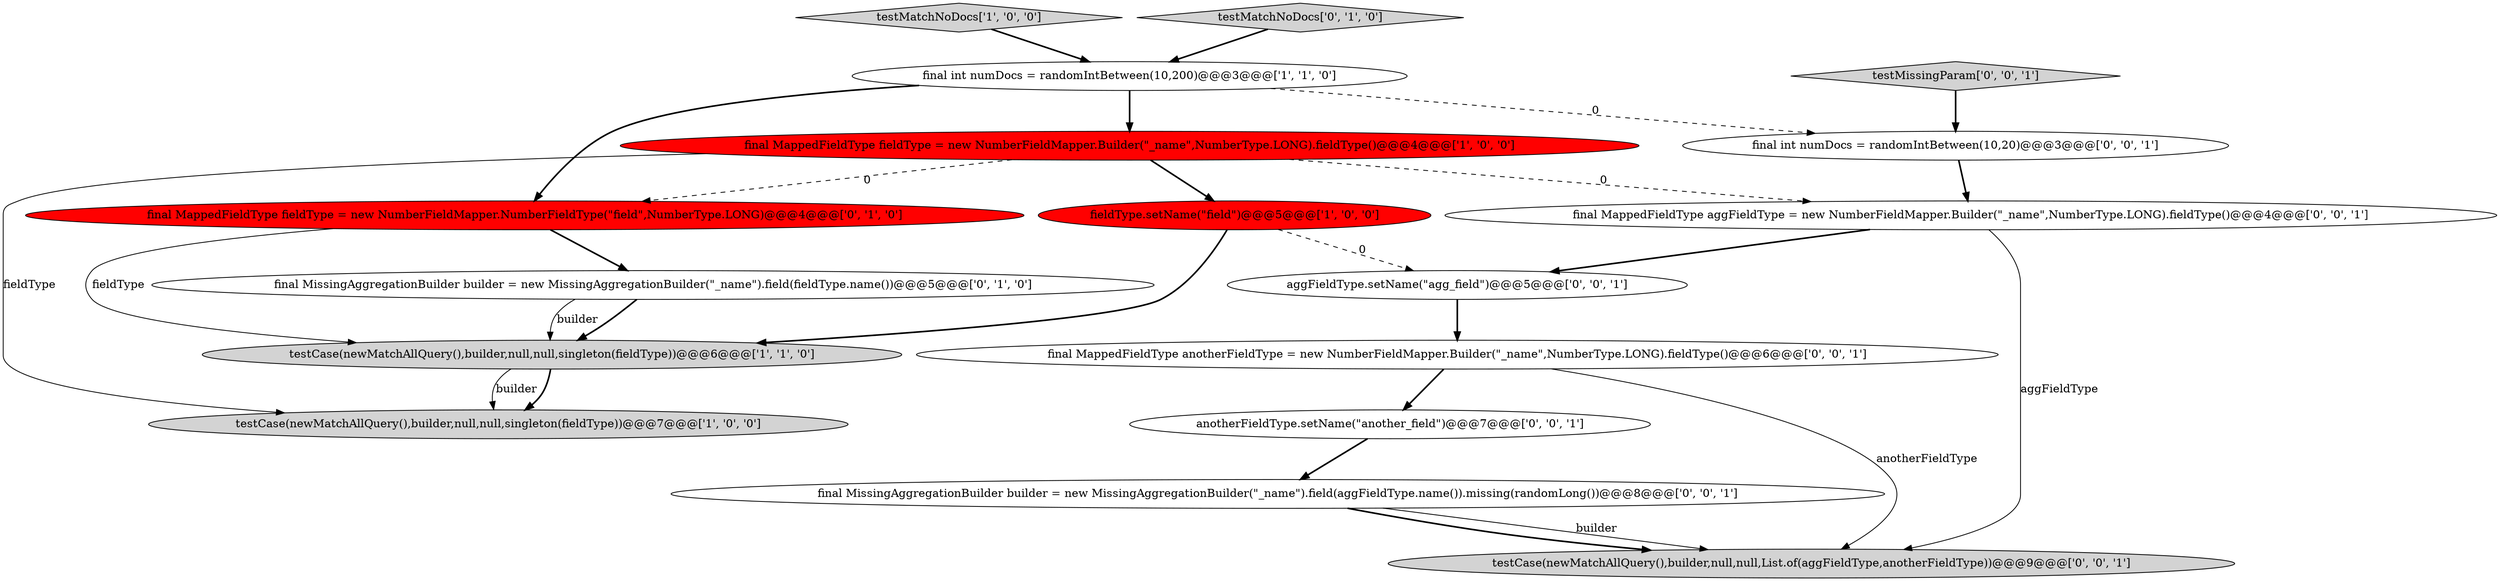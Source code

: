 digraph {
14 [style = filled, label = "final MappedFieldType aggFieldType = new NumberFieldMapper.Builder(\"_name\",NumberType.LONG).fieldType()@@@4@@@['0', '0', '1']", fillcolor = white, shape = ellipse image = "AAA0AAABBB3BBB"];
10 [style = filled, label = "final MappedFieldType anotherFieldType = new NumberFieldMapper.Builder(\"_name\",NumberType.LONG).fieldType()@@@6@@@['0', '0', '1']", fillcolor = white, shape = ellipse image = "AAA0AAABBB3BBB"];
8 [style = filled, label = "final MappedFieldType fieldType = new NumberFieldMapper.NumberFieldType(\"field\",NumberType.LONG)@@@4@@@['0', '1', '0']", fillcolor = red, shape = ellipse image = "AAA1AAABBB2BBB"];
13 [style = filled, label = "testMissingParam['0', '0', '1']", fillcolor = lightgray, shape = diamond image = "AAA0AAABBB3BBB"];
0 [style = filled, label = "testCase(newMatchAllQuery(),builder,null,null,singleton(fieldType))@@@6@@@['1', '1', '0']", fillcolor = lightgray, shape = ellipse image = "AAA0AAABBB1BBB"];
2 [style = filled, label = "testMatchNoDocs['1', '0', '0']", fillcolor = lightgray, shape = diamond image = "AAA0AAABBB1BBB"];
3 [style = filled, label = "final int numDocs = randomIntBetween(10,200)@@@3@@@['1', '1', '0']", fillcolor = white, shape = ellipse image = "AAA0AAABBB1BBB"];
5 [style = filled, label = "final MappedFieldType fieldType = new NumberFieldMapper.Builder(\"_name\",NumberType.LONG).fieldType()@@@4@@@['1', '0', '0']", fillcolor = red, shape = ellipse image = "AAA1AAABBB1BBB"];
4 [style = filled, label = "fieldType.setName(\"field\")@@@5@@@['1', '0', '0']", fillcolor = red, shape = ellipse image = "AAA1AAABBB1BBB"];
7 [style = filled, label = "testMatchNoDocs['0', '1', '0']", fillcolor = lightgray, shape = diamond image = "AAA0AAABBB2BBB"];
11 [style = filled, label = "aggFieldType.setName(\"agg_field\")@@@5@@@['0', '0', '1']", fillcolor = white, shape = ellipse image = "AAA0AAABBB3BBB"];
6 [style = filled, label = "final MissingAggregationBuilder builder = new MissingAggregationBuilder(\"_name\").field(fieldType.name())@@@5@@@['0', '1', '0']", fillcolor = white, shape = ellipse image = "AAA0AAABBB2BBB"];
16 [style = filled, label = "final int numDocs = randomIntBetween(10,20)@@@3@@@['0', '0', '1']", fillcolor = white, shape = ellipse image = "AAA0AAABBB3BBB"];
12 [style = filled, label = "anotherFieldType.setName(\"another_field\")@@@7@@@['0', '0', '1']", fillcolor = white, shape = ellipse image = "AAA0AAABBB3BBB"];
15 [style = filled, label = "final MissingAggregationBuilder builder = new MissingAggregationBuilder(\"_name\").field(aggFieldType.name()).missing(randomLong())@@@8@@@['0', '0', '1']", fillcolor = white, shape = ellipse image = "AAA0AAABBB3BBB"];
1 [style = filled, label = "testCase(newMatchAllQuery(),builder,null,null,singleton(fieldType))@@@7@@@['1', '0', '0']", fillcolor = lightgray, shape = ellipse image = "AAA0AAABBB1BBB"];
9 [style = filled, label = "testCase(newMatchAllQuery(),builder,null,null,List.of(aggFieldType,anotherFieldType))@@@9@@@['0', '0', '1']", fillcolor = lightgray, shape = ellipse image = "AAA0AAABBB3BBB"];
5->14 [style = dashed, label="0"];
2->3 [style = bold, label=""];
12->15 [style = bold, label=""];
14->9 [style = solid, label="aggFieldType"];
8->6 [style = bold, label=""];
6->0 [style = bold, label=""];
13->16 [style = bold, label=""];
15->9 [style = solid, label="builder"];
7->3 [style = bold, label=""];
4->0 [style = bold, label=""];
8->0 [style = solid, label="fieldType"];
10->9 [style = solid, label="anotherFieldType"];
3->5 [style = bold, label=""];
11->10 [style = bold, label=""];
10->12 [style = bold, label=""];
0->1 [style = bold, label=""];
3->8 [style = bold, label=""];
15->9 [style = bold, label=""];
5->4 [style = bold, label=""];
6->0 [style = solid, label="builder"];
5->8 [style = dashed, label="0"];
16->14 [style = bold, label=""];
4->11 [style = dashed, label="0"];
14->11 [style = bold, label=""];
5->1 [style = solid, label="fieldType"];
3->16 [style = dashed, label="0"];
0->1 [style = solid, label="builder"];
}
